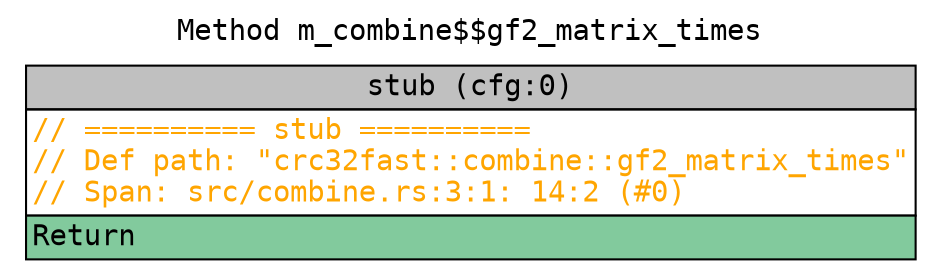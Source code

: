 digraph CFG {
graph [fontname=monospace];
node [fontname=monospace];
edge [fontname=monospace];
labelloc="t";
label="Method m_combine$$gf2_matrix_times";
"block_stub" [shape=none,label=<<table border="0" cellborder="1" cellspacing="0"><tr><td bgcolor="gray" align="center">stub (cfg:0)</td></tr><tr><td align="left" balign="left"><font color="orange">// ========== stub ==========</font><br/><font color="orange">// Def path: "crc32fast::combine::gf2_matrix_times"</font><br/><font color="orange">// Span: src/combine.rs:3:1: 14:2 (#0)</font></td></tr><tr><td align="left" bgcolor="#82CA9D">Return<br/></td></tr></table>>];
}
